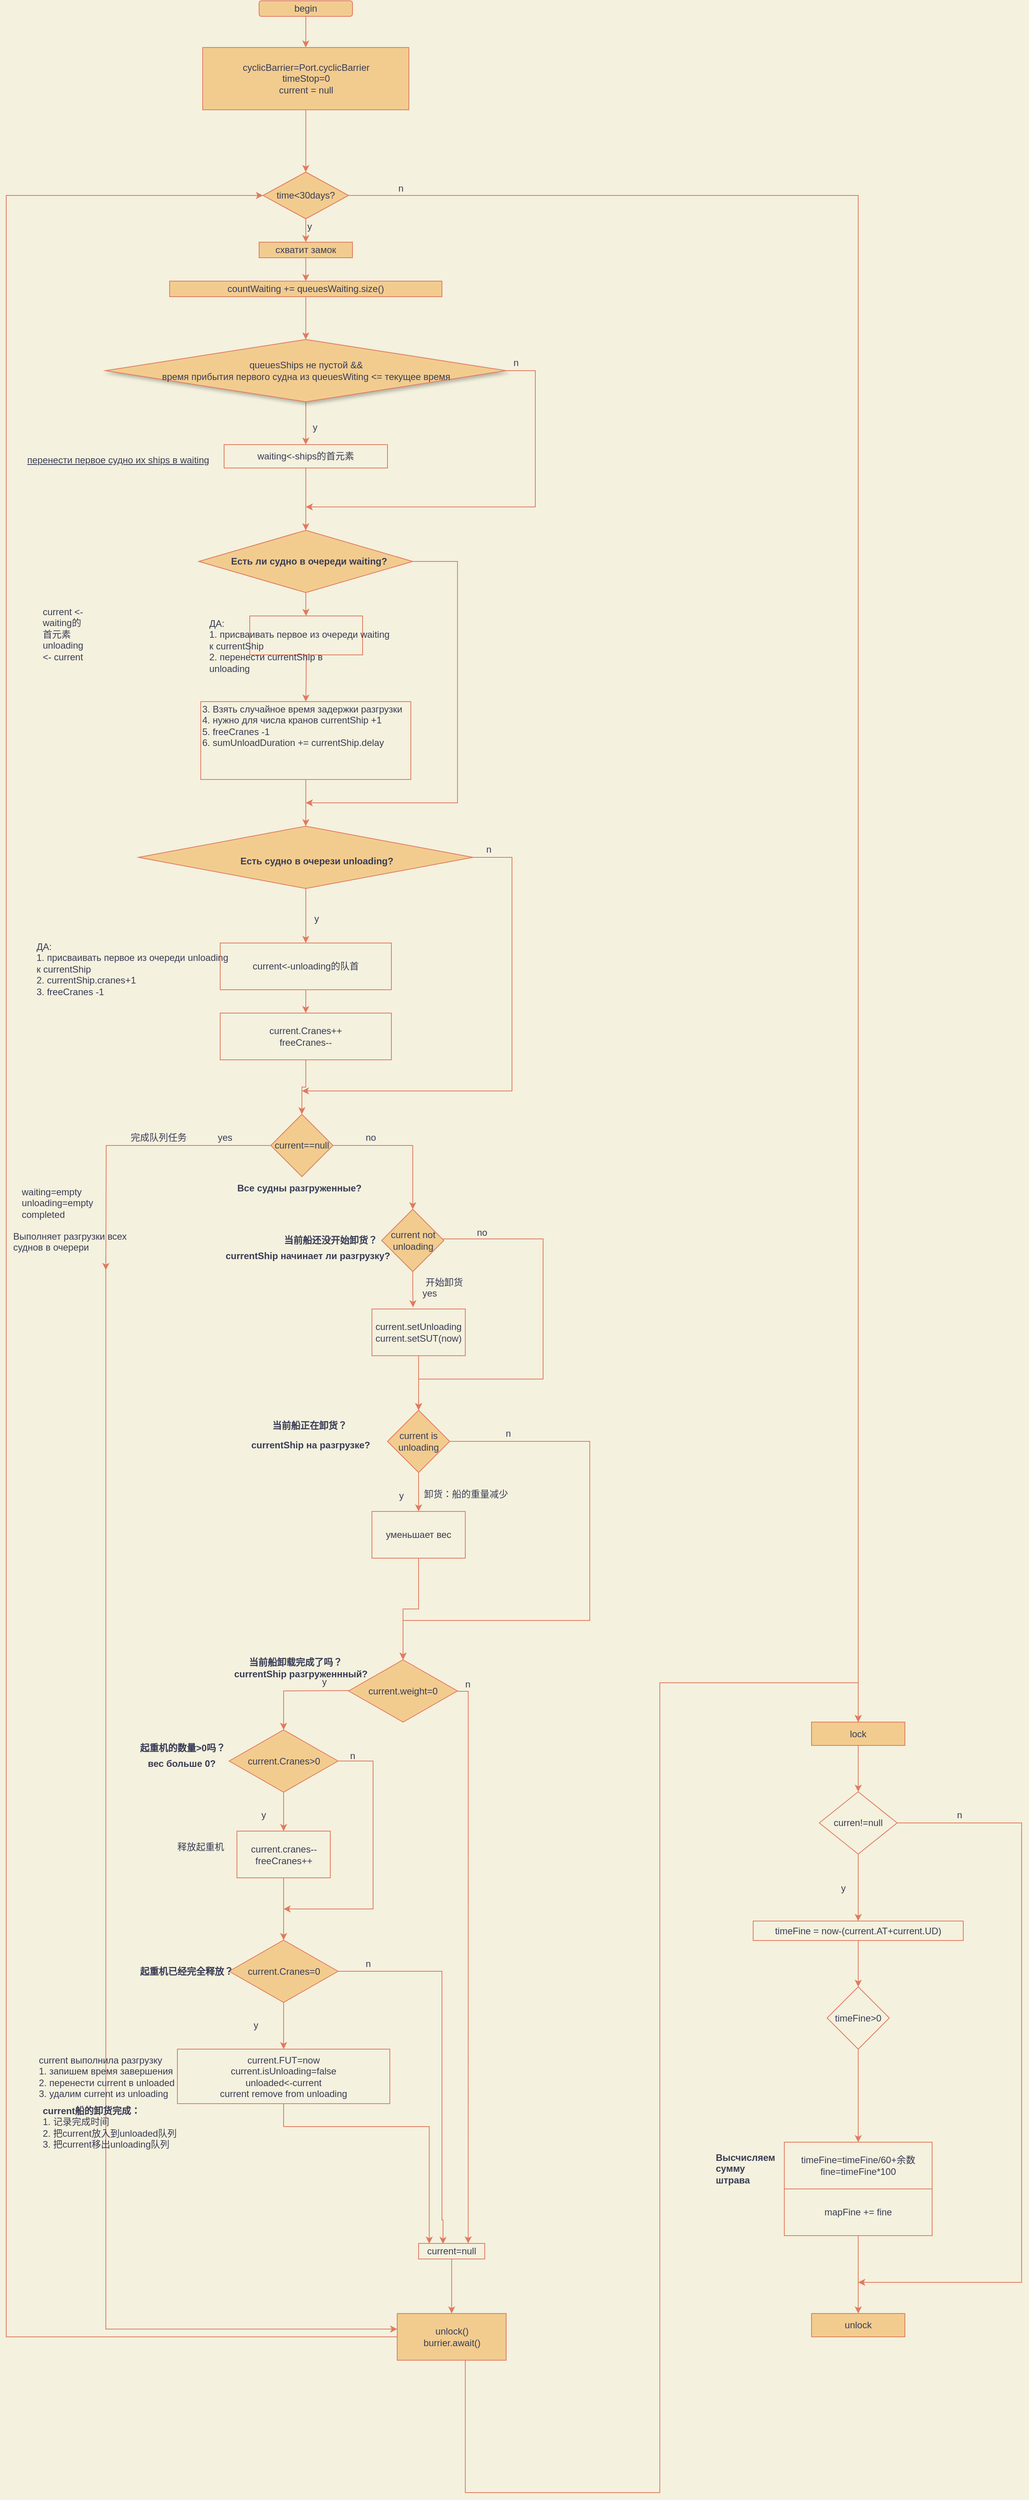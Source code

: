 <mxfile version="13.7.9" type="embed"><diagram id="v1COSUZNSgXPQDsdeVOm" name="? 1 ?"><mxGraphModel dx="781" dy="446" grid="1" gridSize="10" guides="1" tooltips="1" connect="1" arrows="1" fold="1" page="1" pageScale="1" pageWidth="4681" pageHeight="3300" background="#F4F1DE" math="0" shadow="0"><root><mxCell id="0"/><mxCell id="1" parent="0"/><mxCell id="39" value="&lt;span style=&quot;white-space: normal&quot;&gt;&lt;br&gt;&lt;/span&gt;" style="rounded=0;whiteSpace=wrap;html=1;fillColor=none;strokeColor=#E07A5F;fontColor=#393C56;" parent="1" vertex="1"><mxGeometry x="1053" y="820" width="145" height="50" as="geometry"/></mxCell><mxCell id="5" value="" style="edgeStyle=orthogonalEdgeStyle;rounded=0;orthogonalLoop=1;jettySize=auto;html=1;entryX=0.5;entryY=0;entryDx=0;entryDy=0;labelBackgroundColor=#F4F1DE;strokeColor=#E07A5F;fontColor=#393C56;" parent="1" source="2" target="3" edge="1"><mxGeometry relative="1" as="geometry"><mxPoint x="1125" y="130" as="targetPoint"/></mxGeometry></mxCell><mxCell id="2" value="begin" style="rounded=1;whiteSpace=wrap;html=1;fillColor=#F2CC8F;strokeColor=#E07A5F;fontColor=#393C56;" parent="1" vertex="1"><mxGeometry x="1065" y="30" width="120" height="20" as="geometry"/></mxCell><mxCell id="119" style="edgeStyle=orthogonalEdgeStyle;rounded=0;orthogonalLoop=1;jettySize=auto;html=1;entryX=0.5;entryY=0;entryDx=0;entryDy=0;labelBackgroundColor=#F4F1DE;strokeColor=#E07A5F;fontColor=#393C56;" parent="1" source="3" target="16" edge="1"><mxGeometry relative="1" as="geometry"/></mxCell><mxCell id="3" value="cyclicBarrier=Port.cyclicBarrier&lt;br&gt;timeStop=0&lt;br&gt;current = null" style="rounded=0;whiteSpace=wrap;html=1;fillColor=#F2CC8F;strokeColor=#E07A5F;fontColor=#393C56;" parent="1" vertex="1"><mxGeometry x="992.5" y="90" width="265" height="80" as="geometry"/></mxCell><mxCell id="20" value="" style="edgeStyle=orthogonalEdgeStyle;rounded=0;orthogonalLoop=1;jettySize=auto;html=1;labelBackgroundColor=#F4F1DE;strokeColor=#E07A5F;fontColor=#393C56;" parent="1" source="16" target="21" edge="1"><mxGeometry relative="1" as="geometry"><mxPoint x="1125" y="470" as="targetPoint"/></mxGeometry></mxCell><mxCell id="158" style="edgeStyle=orthogonalEdgeStyle;rounded=0;orthogonalLoop=1;jettySize=auto;html=1;labelBackgroundColor=#F4F1DE;strokeColor=#E07A5F;fontColor=#393C56;" parent="1" source="16" target="102" edge="1"><mxGeometry relative="1" as="geometry"/></mxCell><mxCell id="16" value="time&amp;lt;30days?" style="rhombus;whiteSpace=wrap;html=1;fillColor=#F2CC8F;strokeColor=#E07A5F;fontColor=#393C56;" parent="1" vertex="1"><mxGeometry x="1070" y="250" width="110" height="60" as="geometry"/></mxCell><mxCell id="24" value="" style="edgeStyle=orthogonalEdgeStyle;rounded=0;orthogonalLoop=1;jettySize=auto;html=1;labelBackgroundColor=#F4F1DE;strokeColor=#E07A5F;fontColor=#393C56;" parent="1" source="21" target="23" edge="1"><mxGeometry relative="1" as="geometry"/></mxCell><mxCell id="21" value="схватит замок" style="rounded=0;whiteSpace=wrap;html=1;fillColor=#F2CC8F;strokeColor=#E07A5F;fontColor=#393C56;" parent="1" vertex="1"><mxGeometry x="1065" y="340" width="120" height="20" as="geometry"/></mxCell><mxCell id="31" style="edgeStyle=orthogonalEdgeStyle;rounded=0;orthogonalLoop=1;jettySize=auto;html=1;entryX=0.5;entryY=0;entryDx=0;entryDy=0;labelBackgroundColor=#F4F1DE;strokeColor=#E07A5F;fontColor=#393C56;" parent="1" source="23" target="29" edge="1"><mxGeometry relative="1" as="geometry"/></mxCell><mxCell id="23" value="countWaiting += queuesWaiting.size()" style="rounded=0;whiteSpace=wrap;html=1;fillColor=#F2CC8F;strokeColor=#E07A5F;fontColor=#393C56;" parent="1" vertex="1"><mxGeometry x="950" y="390" width="350" height="20" as="geometry"/></mxCell><mxCell id="22" value="y" style="text;html=1;resizable=0;points=[];autosize=1;align=left;verticalAlign=top;spacingTop=-4;fontColor=#393C56;" parent="1" vertex="1"><mxGeometry x="1125" y="310" width="20" height="20" as="geometry"/></mxCell><mxCell id="33" style="edgeStyle=orthogonalEdgeStyle;rounded=0;orthogonalLoop=1;jettySize=auto;html=1;labelBackgroundColor=#F4F1DE;strokeColor=#E07A5F;fontColor=#393C56;" parent="1" source="29" target="32" edge="1"><mxGeometry relative="1" as="geometry"/></mxCell><mxCell id="120" style="edgeStyle=orthogonalEdgeStyle;rounded=0;orthogonalLoop=1;jettySize=auto;html=1;labelBackgroundColor=#F4F1DE;strokeColor=#E07A5F;fontColor=#393C56;" parent="1" source="29" edge="1"><mxGeometry relative="1" as="geometry"><mxPoint x="1125" y="680" as="targetPoint"/><Array as="points"><mxPoint x="1420" y="505"/></Array></mxGeometry></mxCell><mxCell id="29" value="queuesShips не пустой &amp;amp;&amp;amp; &lt;br&gt;время прибытия первого судна из queuesWiting &amp;lt;= текущее время" style="rhombus;whiteSpace=wrap;html=1;shadow=1;fillColor=#F2CC8F;strokeColor=#E07A5F;fontColor=#393C56;" parent="1" vertex="1"><mxGeometry x="867.5" y="465" width="515" height="80" as="geometry"/></mxCell><mxCell id="35" style="edgeStyle=orthogonalEdgeStyle;rounded=0;orthogonalLoop=1;jettySize=auto;html=1;labelBackgroundColor=#F4F1DE;strokeColor=#E07A5F;fontColor=#393C56;" parent="1" source="32" target="34" edge="1"><mxGeometry relative="1" as="geometry"/></mxCell><mxCell id="32" value="waiting&amp;lt;-ships的首元素" style="rounded=0;whiteSpace=wrap;html=1;fillColor=none;strokeColor=#E07A5F;fontColor=#393C56;" parent="1" vertex="1"><mxGeometry x="1020" y="600" width="210" height="30" as="geometry"/></mxCell><mxCell id="40" style="edgeStyle=orthogonalEdgeStyle;rounded=0;orthogonalLoop=1;jettySize=auto;html=1;entryX=0.5;entryY=0;entryDx=0;entryDy=0;labelBackgroundColor=#F4F1DE;strokeColor=#E07A5F;fontColor=#393C56;" parent="1" source="34" target="39" edge="1"><mxGeometry relative="1" as="geometry"/></mxCell><mxCell id="126" style="edgeStyle=orthogonalEdgeStyle;rounded=0;orthogonalLoop=1;jettySize=auto;html=1;labelBackgroundColor=#F4F1DE;strokeColor=#E07A5F;fontColor=#393C56;" parent="1" source="34" edge="1"><mxGeometry relative="1" as="geometry"><mxPoint x="1125" y="1060" as="targetPoint"/><Array as="points"><mxPoint x="1320" y="750"/><mxPoint x="1320" y="1060"/></Array></mxGeometry></mxCell><mxCell id="34" value="" style="rhombus;whiteSpace=wrap;html=1;fillColor=#F2CC8F;strokeColor=#E07A5F;fontColor=#393C56;" parent="1" vertex="1"><mxGeometry x="987.5" y="710" width="275" height="80" as="geometry"/></mxCell><mxCell id="125" style="edgeStyle=orthogonalEdgeStyle;rounded=0;orthogonalLoop=1;jettySize=auto;html=1;entryX=0.5;entryY=0;entryDx=0;entryDy=0;labelBackgroundColor=#F4F1DE;strokeColor=#E07A5F;fontColor=#393C56;" parent="1" source="36" target="43" edge="1"><mxGeometry relative="1" as="geometry"/></mxCell><mxCell id="36" value="" style="rounded=0;whiteSpace=wrap;html=1;fillColor=none;strokeColor=#E07A5F;fontColor=#393C56;" parent="1" vertex="1"><mxGeometry x="990" y="930" width="270" height="100" as="geometry"/></mxCell><mxCell id="41" style="edgeStyle=orthogonalEdgeStyle;rounded=0;orthogonalLoop=1;jettySize=auto;html=1;entryX=0.5;entryY=0;entryDx=0;entryDy=0;labelBackgroundColor=#F4F1DE;strokeColor=#E07A5F;fontColor=#393C56;" parent="1" source="39" target="36" edge="1"><mxGeometry relative="1" as="geometry"/></mxCell><mxCell id="128" style="edgeStyle=orthogonalEdgeStyle;rounded=0;orthogonalLoop=1;jettySize=auto;html=1;labelBackgroundColor=#F4F1DE;strokeColor=#E07A5F;fontColor=#393C56;" parent="1" source="43" target="44" edge="1"><mxGeometry relative="1" as="geometry"/></mxCell><mxCell id="130" style="edgeStyle=orthogonalEdgeStyle;rounded=0;orthogonalLoop=1;jettySize=auto;html=1;labelBackgroundColor=#F4F1DE;strokeColor=#E07A5F;fontColor=#393C56;" parent="1" source="43" edge="1"><mxGeometry relative="1" as="geometry"><mxPoint x="1120" y="1430" as="targetPoint"/><Array as="points"><mxPoint x="1390" y="1130"/></Array></mxGeometry></mxCell><mxCell id="43" value="" style="rhombus;whiteSpace=wrap;html=1;fillColor=#F2CC8F;strokeColor=#E07A5F;fontColor=#393C56;" parent="1" vertex="1"><mxGeometry x="910" y="1090" width="430" height="80" as="geometry"/></mxCell><mxCell id="46" value="" style="edgeStyle=orthogonalEdgeStyle;rounded=0;orthogonalLoop=1;jettySize=auto;html=1;labelBackgroundColor=#F4F1DE;strokeColor=#E07A5F;fontColor=#393C56;" parent="1" source="44" target="45" edge="1"><mxGeometry relative="1" as="geometry"/></mxCell><mxCell id="44" value="current&amp;lt;-unloading的队首" style="rounded=0;whiteSpace=wrap;html=1;fillColor=none;strokeColor=#E07A5F;fontColor=#393C56;" parent="1" vertex="1"><mxGeometry x="1015" y="1240" width="220" height="60" as="geometry"/></mxCell><mxCell id="129" style="edgeStyle=orthogonalEdgeStyle;rounded=0;orthogonalLoop=1;jettySize=auto;html=1;entryX=0.5;entryY=0;entryDx=0;entryDy=0;labelBackgroundColor=#F4F1DE;strokeColor=#E07A5F;fontColor=#393C56;" parent="1" source="45" target="47" edge="1"><mxGeometry relative="1" as="geometry"/></mxCell><mxCell id="45" value="current.Cranes++&lt;br&gt;freeCranes--" style="rounded=0;whiteSpace=wrap;html=1;fillColor=none;strokeColor=#E07A5F;fontColor=#393C56;" parent="1" vertex="1"><mxGeometry x="1015" y="1330" width="220" height="60" as="geometry"/></mxCell><mxCell id="49" style="edgeStyle=orthogonalEdgeStyle;rounded=0;orthogonalLoop=1;jettySize=auto;html=1;labelBackgroundColor=#F4F1DE;strokeColor=#E07A5F;fontColor=#393C56;" parent="1" source="47" edge="1"><mxGeometry relative="1" as="geometry"><mxPoint x="868" y="1660" as="targetPoint"/></mxGeometry></mxCell><mxCell id="52" style="edgeStyle=orthogonalEdgeStyle;rounded=0;orthogonalLoop=1;jettySize=auto;html=1;entryX=0.5;entryY=0;entryDx=0;entryDy=0;labelBackgroundColor=#F4F1DE;strokeColor=#E07A5F;fontColor=#393C56;" parent="1" source="47" target="51" edge="1"><mxGeometry relative="1" as="geometry"/></mxCell><mxCell id="47" value="current==null" style="rhombus;whiteSpace=wrap;html=1;fillColor=#F2CC8F;strokeColor=#E07A5F;fontColor=#393C56;" parent="1" vertex="1"><mxGeometry x="1080" y="1460" width="80" height="80" as="geometry"/></mxCell><mxCell id="134" style="edgeStyle=orthogonalEdgeStyle;rounded=0;orthogonalLoop=1;jettySize=auto;html=1;labelBackgroundColor=#F4F1DE;strokeColor=#E07A5F;fontColor=#393C56;" parent="1" target="80" edge="1"><mxGeometry relative="1" as="geometry"><mxPoint x="810" y="3020" as="targetPoint"/><mxPoint x="868" y="1642" as="sourcePoint"/><Array as="points"><mxPoint x="868" y="3020"/></Array></mxGeometry></mxCell><mxCell id="50" value="yes" style="text;html=1;resizable=0;points=[];autosize=1;align=left;verticalAlign=top;spacingTop=-4;fontColor=#393C56;" parent="1" vertex="1"><mxGeometry x="1010" y="1480" width="30" height="20" as="geometry"/></mxCell><mxCell id="82" style="edgeStyle=orthogonalEdgeStyle;rounded=0;orthogonalLoop=1;jettySize=auto;html=1;entryX=0.44;entryY=-0.036;entryDx=0;entryDy=0;entryPerimeter=0;labelBackgroundColor=#F4F1DE;strokeColor=#E07A5F;fontColor=#393C56;" parent="1" source="51" target="54" edge="1"><mxGeometry relative="1" as="geometry"/></mxCell><mxCell id="86" style="edgeStyle=orthogonalEdgeStyle;rounded=0;orthogonalLoop=1;jettySize=auto;html=1;labelBackgroundColor=#F4F1DE;strokeColor=#E07A5F;fontColor=#393C56;" parent="1" source="51" target="56" edge="1"><mxGeometry relative="1" as="geometry"><Array as="points"><mxPoint x="1430" y="1620"/><mxPoint x="1430" y="1800"/><mxPoint x="1270" y="1800"/></Array></mxGeometry></mxCell><mxCell id="51" value="current not unloading" style="rhombus;whiteSpace=wrap;html=1;fillColor=#F2CC8F;strokeColor=#E07A5F;fontColor=#393C56;" parent="1" vertex="1"><mxGeometry x="1222.5" y="1582" width="80" height="80" as="geometry"/></mxCell><mxCell id="53" value="no" style="text;html=1;resizable=0;points=[];autosize=1;align=left;verticalAlign=top;spacingTop=-4;fontColor=#393C56;" parent="1" vertex="1"><mxGeometry x="1200" y="1480" width="30" height="20" as="geometry"/></mxCell><mxCell id="83" style="edgeStyle=orthogonalEdgeStyle;rounded=0;orthogonalLoop=1;jettySize=auto;html=1;entryX=0.5;entryY=0;entryDx=0;entryDy=0;labelBackgroundColor=#F4F1DE;strokeColor=#E07A5F;fontColor=#393C56;" parent="1" source="54" target="56" edge="1"><mxGeometry relative="1" as="geometry"/></mxCell><mxCell id="54" value="current.setUnloading&lt;br&gt;current.setSUT(now)" style="rounded=0;whiteSpace=wrap;html=1;fillColor=none;strokeColor=#E07A5F;fontColor=#393C56;" parent="1" vertex="1"><mxGeometry x="1210" y="1710" width="120" height="60" as="geometry"/></mxCell><mxCell id="90" style="edgeStyle=orthogonalEdgeStyle;rounded=0;orthogonalLoop=1;jettySize=auto;html=1;labelBackgroundColor=#F4F1DE;strokeColor=#E07A5F;fontColor=#393C56;" parent="1" source="56" target="57" edge="1"><mxGeometry relative="1" as="geometry"/></mxCell><mxCell id="92" style="edgeStyle=orthogonalEdgeStyle;rounded=0;orthogonalLoop=1;jettySize=auto;html=1;entryX=0.5;entryY=0;entryDx=0;entryDy=0;labelBackgroundColor=#F4F1DE;strokeColor=#E07A5F;fontColor=#393C56;" parent="1" source="56" target="58" edge="1"><mxGeometry relative="1" as="geometry"><mxPoint x="1480" y="2140" as="targetPoint"/><Array as="points"><mxPoint x="1490" y="1880"/><mxPoint x="1490" y="2110"/><mxPoint x="1250" y="2110"/></Array></mxGeometry></mxCell><mxCell id="56" value="current is unloading" style="rhombus;whiteSpace=wrap;html=1;fillColor=#F2CC8F;strokeColor=#E07A5F;fontColor=#393C56;" parent="1" vertex="1"><mxGeometry x="1230" y="1840" width="80" height="80" as="geometry"/></mxCell><mxCell id="91" style="edgeStyle=orthogonalEdgeStyle;rounded=0;orthogonalLoop=1;jettySize=auto;html=1;entryX=0.5;entryY=0;entryDx=0;entryDy=0;labelBackgroundColor=#F4F1DE;strokeColor=#E07A5F;fontColor=#393C56;" parent="1" source="57" target="58" edge="1"><mxGeometry relative="1" as="geometry"/></mxCell><mxCell id="57" value="&lt;span style=&quot;text-align: left&quot;&gt;уменьшает вес&lt;/span&gt;" style="rounded=0;whiteSpace=wrap;html=1;fillColor=none;strokeColor=#E07A5F;fontColor=#393C56;" parent="1" vertex="1"><mxGeometry x="1210" y="1970" width="120" height="60" as="geometry"/></mxCell><mxCell id="64" style="edgeStyle=orthogonalEdgeStyle;rounded=0;orthogonalLoop=1;jettySize=auto;html=1;labelBackgroundColor=#F4F1DE;strokeColor=#E07A5F;fontColor=#393C56;" parent="1" target="60" edge="1"><mxGeometry relative="1" as="geometry"><mxPoint x="1182.375" y="2200" as="sourcePoint"/></mxGeometry></mxCell><mxCell id="79" style="edgeStyle=orthogonalEdgeStyle;rounded=0;orthogonalLoop=1;jettySize=auto;html=1;entryX=0.75;entryY=0;entryDx=0;entryDy=0;labelBackgroundColor=#F4F1DE;strokeColor=#E07A5F;fontColor=#393C56;" parent="1" target="74" edge="1"><mxGeometry relative="1" as="geometry"><mxPoint x="1320.625" y="2200" as="sourcePoint"/><Array as="points"><mxPoint x="1321" y="2201"/><mxPoint x="1334" y="2201"/></Array><mxPoint x="1330" y="2850" as="targetPoint"/></mxGeometry></mxCell><mxCell id="58" value="current.weight=0" style="rhombus;whiteSpace=wrap;html=1;fillColor=#F2CC8F;strokeColor=#E07A5F;fontColor=#393C56;" parent="1" vertex="1"><mxGeometry x="1180" y="2160.5" width="140" height="80" as="geometry"/></mxCell><mxCell id="65" style="edgeStyle=orthogonalEdgeStyle;rounded=0;orthogonalLoop=1;jettySize=auto;html=1;entryX=0.5;entryY=0;entryDx=0;entryDy=0;labelBackgroundColor=#F4F1DE;strokeColor=#E07A5F;fontColor=#393C56;" parent="1" source="60" target="61" edge="1"><mxGeometry relative="1" as="geometry"/></mxCell><mxCell id="69" style="edgeStyle=orthogonalEdgeStyle;rounded=0;orthogonalLoop=1;jettySize=auto;html=1;labelBackgroundColor=#F4F1DE;strokeColor=#E07A5F;fontColor=#393C56;" parent="1" source="60" edge="1"><mxGeometry relative="1" as="geometry"><mxPoint x="1096.5" y="2480.5" as="targetPoint"/><Array as="points"><mxPoint x="1211.5" y="2290.5"/><mxPoint x="1211.5" y="2480.5"/><mxPoint x="1166.5" y="2480.5"/></Array></mxGeometry></mxCell><mxCell id="60" value="current.Cranes&amp;gt;0" style="rhombus;whiteSpace=wrap;html=1;fillColor=#F2CC8F;strokeColor=#E07A5F;fontColor=#393C56;" parent="1" vertex="1"><mxGeometry x="1026.5" y="2250.5" width="140" height="80" as="geometry"/></mxCell><mxCell id="66" style="edgeStyle=orthogonalEdgeStyle;rounded=0;orthogonalLoop=1;jettySize=auto;html=1;labelBackgroundColor=#F4F1DE;strokeColor=#E07A5F;fontColor=#393C56;" parent="1" source="61" target="62" edge="1"><mxGeometry relative="1" as="geometry"/></mxCell><mxCell id="61" value="current.cranes--&lt;br&gt;freeCranes++" style="rounded=0;whiteSpace=wrap;html=1;fillColor=none;strokeColor=#E07A5F;fontColor=#393C56;" parent="1" vertex="1"><mxGeometry x="1036.5" y="2380.5" width="120" height="60" as="geometry"/></mxCell><mxCell id="73" style="edgeStyle=orthogonalEdgeStyle;rounded=0;orthogonalLoop=1;jettySize=auto;html=1;entryX=0.5;entryY=0;entryDx=0;entryDy=0;labelBackgroundColor=#F4F1DE;strokeColor=#E07A5F;fontColor=#393C56;" parent="1" source="62" target="63" edge="1"><mxGeometry relative="1" as="geometry"/></mxCell><mxCell id="76" style="edgeStyle=orthogonalEdgeStyle;rounded=0;orthogonalLoop=1;jettySize=auto;html=1;entryX=0.369;entryY=0.033;entryDx=0;entryDy=0;entryPerimeter=0;labelBackgroundColor=#F4F1DE;strokeColor=#E07A5F;fontColor=#393C56;" parent="1" source="62" target="74" edge="1"><mxGeometry relative="1" as="geometry"><mxPoint x="1313" y="2880" as="targetPoint"/><Array as="points"><mxPoint x="1300" y="2561"/><mxPoint x="1300" y="2880"/><mxPoint x="1301" y="2880"/></Array></mxGeometry></mxCell><mxCell id="62" value="current.Cranes=0" style="rhombus;whiteSpace=wrap;html=1;fillColor=#F2CC8F;strokeColor=#E07A5F;fontColor=#393C56;" parent="1" vertex="1"><mxGeometry x="1026.5" y="2520.5" width="140" height="80" as="geometry"/></mxCell><mxCell id="75" style="edgeStyle=orthogonalEdgeStyle;rounded=0;orthogonalLoop=1;jettySize=auto;html=1;entryX=0.161;entryY=0.016;entryDx=0;entryDy=0;entryPerimeter=0;labelBackgroundColor=#F4F1DE;strokeColor=#E07A5F;fontColor=#393C56;" parent="1" source="63" target="74" edge="1"><mxGeometry relative="1" as="geometry"><Array as="points"><mxPoint x="1097" y="2760"/><mxPoint x="1284" y="2760"/></Array></mxGeometry></mxCell><mxCell id="63" value="current.FUT=now&lt;br&gt;current.isUnloading=false&lt;br&gt;unloaded&amp;lt;-current&lt;br&gt;current remove from unloading" style="rounded=0;whiteSpace=wrap;html=1;fillColor=none;strokeColor=#E07A5F;fontColor=#393C56;" parent="1" vertex="1"><mxGeometry x="960" y="2660.5" width="273" height="70" as="geometry"/></mxCell><mxCell id="81" value="" style="edgeStyle=orthogonalEdgeStyle;rounded=0;orthogonalLoop=1;jettySize=auto;html=1;labelBackgroundColor=#F4F1DE;strokeColor=#E07A5F;fontColor=#393C56;" parent="1" source="74" target="80" edge="1"><mxGeometry relative="1" as="geometry"/></mxCell><mxCell id="74" value="current=null" style="rounded=0;whiteSpace=wrap;html=1;fillColor=none;strokeColor=#E07A5F;fontColor=#393C56;" parent="1" vertex="1"><mxGeometry x="1270" y="2910" width="85" height="20" as="geometry"/></mxCell><mxCell id="101" style="edgeStyle=orthogonalEdgeStyle;rounded=0;orthogonalLoop=1;jettySize=auto;html=1;entryX=0;entryY=0.5;entryDx=0;entryDy=0;labelBackgroundColor=#F4F1DE;strokeColor=#E07A5F;fontColor=#393C56;" parent="1" source="80" target="16" edge="1"><mxGeometry relative="1" as="geometry"><mxPoint x="650" y="300" as="targetPoint"/><Array as="points"><mxPoint x="740" y="3030"/><mxPoint x="740" y="280"/></Array></mxGeometry></mxCell><mxCell id="157" style="edgeStyle=orthogonalEdgeStyle;rounded=0;orthogonalLoop=1;jettySize=auto;html=1;entryX=0.5;entryY=0;entryDx=0;entryDy=0;labelBackgroundColor=#F4F1DE;strokeColor=#E07A5F;fontColor=#393C56;" parent="1" source="80" target="102" edge="1"><mxGeometry relative="1" as="geometry"><mxPoint x="1590" y="2190" as="targetPoint"/><Array as="points"><mxPoint x="1330" y="3230"/><mxPoint x="1580" y="3230"/><mxPoint x="1580" y="2190"/><mxPoint x="1835" y="2190"/></Array></mxGeometry></mxCell><mxCell id="80" value="unlock()&lt;br&gt;burrier.await()" style="rounded=0;whiteSpace=wrap;html=1;fillColor=#F2CC8F;strokeColor=#E07A5F;fontColor=#393C56;" parent="1" vertex="1"><mxGeometry x="1242.5" y="3000" width="140" height="60" as="geometry"/></mxCell><mxCell id="87" value="no" style="text;html=1;resizable=0;points=[];autosize=1;align=left;verticalAlign=top;spacingTop=-4;fontColor=#393C56;" parent="1" vertex="1"><mxGeometry x="1343" y="1602" width="30" height="20" as="geometry"/></mxCell><mxCell id="88" value="yes" style="text;html=1;resizable=0;points=[];autosize=1;align=left;verticalAlign=top;spacingTop=-4;fontColor=#393C56;" parent="1" vertex="1"><mxGeometry x="1273" y="1680" width="30" height="20" as="geometry"/></mxCell><mxCell id="93" value="n" style="text;html=1;resizable=0;points=[];autosize=1;align=left;verticalAlign=top;spacingTop=-4;fontColor=#393C56;" parent="1" vertex="1"><mxGeometry x="1380" y="1860" width="20" height="20" as="geometry"/></mxCell><mxCell id="94" value="y" style="text;html=1;resizable=0;points=[];autosize=1;align=left;verticalAlign=top;spacingTop=-4;fontColor=#393C56;" parent="1" vertex="1"><mxGeometry x="1242.5" y="1940" width="20" height="20" as="geometry"/></mxCell><mxCell id="95" value="n" style="text;html=1;resizable=0;points=[];autosize=1;align=left;verticalAlign=top;spacingTop=-4;fontColor=#393C56;" parent="1" vertex="1"><mxGeometry x="1200" y="2540.5" width="20" height="20" as="geometry"/></mxCell><mxCell id="96" value="y" style="text;html=1;resizable=0;points=[];autosize=1;align=left;verticalAlign=top;spacingTop=-4;fontColor=#393C56;" parent="1" vertex="1"><mxGeometry x="1056" y="2620" width="20" height="20" as="geometry"/></mxCell><mxCell id="97" value="n" style="text;html=1;resizable=0;points=[];autosize=1;align=left;verticalAlign=top;spacingTop=-4;fontColor=#393C56;" parent="1" vertex="1"><mxGeometry x="1180" y="2274" width="20" height="20" as="geometry"/></mxCell><mxCell id="98" value="y" style="text;html=1;resizable=0;points=[];autosize=1;align=left;verticalAlign=top;spacingTop=-4;fontColor=#393C56;" parent="1" vertex="1"><mxGeometry x="1066" y="2350" width="20" height="20" as="geometry"/></mxCell><mxCell id="99" value="y" style="text;html=1;resizable=0;points=[];autosize=1;align=left;verticalAlign=top;spacingTop=-4;fontColor=#393C56;" parent="1" vertex="1"><mxGeometry x="1144" y="2179" width="20" height="20" as="geometry"/></mxCell><mxCell id="100" value="n" style="text;html=1;resizable=0;points=[];autosize=1;align=left;verticalAlign=top;spacingTop=-4;fontColor=#393C56;" parent="1" vertex="1"><mxGeometry x="1328" y="2182" width="20" height="20" as="geometry"/></mxCell><mxCell id="115" style="edgeStyle=orthogonalEdgeStyle;rounded=0;orthogonalLoop=1;jettySize=auto;html=1;entryX=0.5;entryY=0;entryDx=0;entryDy=0;labelBackgroundColor=#F4F1DE;strokeColor=#E07A5F;fontColor=#393C56;" parent="1" source="102" target="103" edge="1"><mxGeometry relative="1" as="geometry"/></mxCell><mxCell id="102" value="lock" style="rounded=0;whiteSpace=wrap;html=1;fillColor=#F2CC8F;strokeColor=#E07A5F;fontColor=#393C56;" parent="1" vertex="1"><mxGeometry x="1775" y="2240.5" width="120" height="30" as="geometry"/></mxCell><mxCell id="117" style="edgeStyle=orthogonalEdgeStyle;rounded=0;orthogonalLoop=1;jettySize=auto;html=1;exitX=1;exitY=0.5;exitDx=0;exitDy=0;labelBackgroundColor=#F4F1DE;strokeColor=#E07A5F;fontColor=#393C56;" parent="1" source="103" edge="1"><mxGeometry relative="1" as="geometry"><mxPoint x="1835" y="2960" as="targetPoint"/><Array as="points"><mxPoint x="2045" y="2370"/><mxPoint x="2045" y="2960"/></Array></mxGeometry></mxCell><mxCell id="118" style="edgeStyle=orthogonalEdgeStyle;rounded=0;orthogonalLoop=1;jettySize=auto;html=1;entryX=0.5;entryY=0;entryDx=0;entryDy=0;labelBackgroundColor=#F4F1DE;strokeColor=#E07A5F;fontColor=#393C56;" parent="1" source="103" target="104" edge="1"><mxGeometry relative="1" as="geometry"/></mxCell><mxCell id="103" value="curren!=null" style="rhombus;whiteSpace=wrap;html=1;fillColor=none;strokeColor=#E07A5F;fontColor=#393C56;" parent="1" vertex="1"><mxGeometry x="1785" y="2330" width="100" height="80" as="geometry"/></mxCell><mxCell id="114" style="edgeStyle=orthogonalEdgeStyle;rounded=0;orthogonalLoop=1;jettySize=auto;html=1;labelBackgroundColor=#F4F1DE;strokeColor=#E07A5F;fontColor=#393C56;" parent="1" source="104" target="107" edge="1"><mxGeometry relative="1" as="geometry"/></mxCell><mxCell id="104" value="timeFine = now-(current.AT+current.UD)" style="rounded=0;whiteSpace=wrap;html=1;fillColor=none;strokeColor=#E07A5F;fontColor=#393C56;" parent="1" vertex="1"><mxGeometry x="1700" y="2496" width="270" height="25" as="geometry"/></mxCell><mxCell id="110" style="edgeStyle=orthogonalEdgeStyle;rounded=0;orthogonalLoop=1;jettySize=auto;html=1;labelBackgroundColor=#F4F1DE;strokeColor=#E07A5F;fontColor=#393C56;" parent="1" source="107" target="108" edge="1"><mxGeometry relative="1" as="geometry"/></mxCell><mxCell id="107" value="timeFine&amp;gt;0" style="rhombus;whiteSpace=wrap;html=1;fillColor=none;strokeColor=#E07A5F;fontColor=#393C56;" parent="1" vertex="1"><mxGeometry x="1795" y="2580.5" width="80" height="80" as="geometry"/></mxCell><mxCell id="108" value="timeFine=timeFine/60+余数&lt;br&gt;fine=timeFine*100" style="rounded=0;whiteSpace=wrap;html=1;fillColor=none;strokeColor=#E07A5F;fontColor=#393C56;" parent="1" vertex="1"><mxGeometry x="1740" y="2780" width="190" height="60" as="geometry"/></mxCell><mxCell id="113" style="edgeStyle=orthogonalEdgeStyle;rounded=0;orthogonalLoop=1;jettySize=auto;html=1;entryX=0.5;entryY=0;entryDx=0;entryDy=0;labelBackgroundColor=#F4F1DE;strokeColor=#E07A5F;fontColor=#393C56;" parent="1" source="109" target="112" edge="1"><mxGeometry relative="1" as="geometry"/></mxCell><mxCell id="109" value="mapFine += fine" style="rounded=0;whiteSpace=wrap;html=1;fillColor=none;strokeColor=#E07A5F;fontColor=#393C56;" parent="1" vertex="1"><mxGeometry x="1740" y="2840" width="190" height="60" as="geometry"/></mxCell><mxCell id="112" value="unlock" style="rounded=0;whiteSpace=wrap;html=1;fillColor=#F2CC8F;strokeColor=#E07A5F;fontColor=#393C56;" parent="1" vertex="1"><mxGeometry x="1775" y="3000" width="120" height="30" as="geometry"/></mxCell><mxCell id="121" value="y" style="text;html=1;resizable=0;points=[];autosize=1;align=left;verticalAlign=top;spacingTop=-4;fontColor=#393C56;" parent="1" vertex="1"><mxGeometry x="1132" y="568" width="20" height="20" as="geometry"/></mxCell><mxCell id="122" value="n" style="text;html=1;resizable=0;points=[];autosize=1;align=left;verticalAlign=top;spacingTop=-4;fontColor=#393C56;" parent="1" vertex="1"><mxGeometry x="1390" y="485" width="20" height="20" as="geometry"/></mxCell><mxCell id="131" value="n" style="text;html=1;resizable=0;points=[];autosize=1;align=left;verticalAlign=top;spacingTop=-4;fontColor=#393C56;" parent="1" vertex="1"><mxGeometry x="1355" y="1110" width="20" height="20" as="geometry"/></mxCell><mxCell id="132" value="y" style="text;html=1;resizable=0;points=[];autosize=1;align=left;verticalAlign=top;spacingTop=-4;fontColor=#393C56;" parent="1" vertex="1"><mxGeometry x="1134" y="1199" width="20" height="20" as="geometry"/></mxCell><mxCell id="136" value="waiting=empty&lt;br&gt;unloading=empty&lt;br&gt;completed" style="text;html=1;resizable=0;points=[];autosize=1;align=left;verticalAlign=top;spacingTop=-4;fontColor=#393C56;" parent="1" vertex="1"><mxGeometry x="757.5" y="1550" width="110" height="40" as="geometry"/></mxCell><mxCell id="137" value="完成队列任务" style="text;html=1;resizable=0;points=[];autosize=1;align=left;verticalAlign=top;spacingTop=-4;fontColor=#393C56;" parent="1" vertex="1"><mxGeometry x="897.5" y="1480" width="90" height="20" as="geometry"/></mxCell><mxCell id="138" value="开始卸货" style="text;html=1;resizable=0;points=[];autosize=1;align=left;verticalAlign=top;spacingTop=-4;fontColor=#393C56;" parent="1" vertex="1"><mxGeometry x="1277" y="1666" width="60" height="20" as="geometry"/></mxCell><mxCell id="139" value="卸货：船的重量减少" style="text;html=1;resizable=0;points=[];autosize=1;align=left;verticalAlign=top;spacingTop=-4;fontColor=#393C56;" parent="1" vertex="1"><mxGeometry x="1275" y="1938" width="120" height="20" as="geometry"/></mxCell><mxCell id="140" value="&lt;b&gt;当前船卸载完成了吗？&lt;/b&gt;" style="text;html=1;resizable=0;points=[];autosize=1;align=left;verticalAlign=top;spacingTop=-4;fontColor=#393C56;" parent="1" vertex="1"><mxGeometry x="1050" y="2154" width="140" height="20" as="geometry"/></mxCell><mxCell id="141" value="&lt;b&gt;起重机的数量&amp;gt;0吗？&lt;/b&gt;" style="text;html=1;resizable=0;points=[];autosize=1;align=left;verticalAlign=top;spacingTop=-4;fontColor=#393C56;" parent="1" vertex="1"><mxGeometry x="910" y="2264" width="130" height="20" as="geometry"/></mxCell><mxCell id="142" value="释放起重机" style="text;html=1;resizable=0;points=[];autosize=1;align=left;verticalAlign=top;spacingTop=-4;fontColor=#393C56;" parent="1" vertex="1"><mxGeometry x="957.5" y="2390.5" width="80" height="20" as="geometry"/></mxCell><mxCell id="143" value="&lt;b&gt;current船的卸货完成：&lt;/b&gt;&lt;br&gt;1. 记录完成时间&lt;br&gt;2. 把current放入到unloaded队列&lt;br&gt;3. 把current移出unloading队列" style="text;html=1;resizable=0;points=[];autosize=1;align=left;verticalAlign=top;spacingTop=-4;fontColor=#393C56;" parent="1" vertex="1"><mxGeometry x="785" y="2730" width="190" height="60" as="geometry"/></mxCell><mxCell id="146" value="ДА:&amp;nbsp; &lt;br&gt;1. присваивать первое из очереди waiting &lt;br&gt;к currentShip &lt;br&gt;2. перенести currentShip в&amp;nbsp;&lt;br&gt;unloading" style="text;html=1;resizable=0;points=[];autosize=1;align=left;verticalAlign=top;spacingTop=-4;fontColor=#393C56;" parent="1" vertex="1"><mxGeometry x="999" y="820" width="250" height="70" as="geometry"/></mxCell><mxCell id="148" value="&lt;b&gt;Есть ли судно в очереди waiting?&lt;/b&gt;" style="text;html=1;resizable=0;points=[];autosize=1;align=left;verticalAlign=top;spacingTop=-4;fontColor=#393C56;" parent="1" vertex="1"><mxGeometry x="1026.5" y="740" width="220" height="10" as="geometry"/></mxCell><mxCell id="150" value="&lt;u&gt;перенести первое судно их ships в waiting&lt;/u&gt;" style="text;html=1;resizable=0;points=[];autosize=1;align=left;verticalAlign=top;spacingTop=-4;fontColor=#393C56;" parent="1" vertex="1"><mxGeometry x="765" y="610" width="250" height="10" as="geometry"/></mxCell><mxCell id="151" value="&lt;b&gt;Все судны разгруженные?&lt;/b&gt;" style="text;html=1;resizable=0;points=[];autosize=1;align=left;verticalAlign=top;spacingTop=-4;fontColor=#393C56;" parent="1" vertex="1"><mxGeometry x="1035" y="1545" width="180" height="10" as="geometry"/></mxCell><mxCell id="152" value="&lt;b&gt;当前船还没开始卸货？&lt;/b&gt;" style="text;html=1;resizable=0;points=[];autosize=1;align=left;verticalAlign=top;spacingTop=-4;fontColor=#393C56;" parent="1" vertex="1"><mxGeometry x="1095" y="1612" width="140" height="20" as="geometry"/></mxCell><mxCell id="153" value="&lt;b&gt;当前船正在卸货？&lt;/b&gt;" style="text;html=1;resizable=0;points=[];autosize=1;align=left;verticalAlign=top;spacingTop=-4;fontColor=#393C56;" parent="1" vertex="1"><mxGeometry x="1080" y="1850" width="110" height="20" as="geometry"/></mxCell><mxCell id="154" value="&lt;b&gt;起重机已经完全释放？&lt;/b&gt;" style="text;html=1;resizable=0;points=[];autosize=1;align=left;verticalAlign=top;spacingTop=-4;fontColor=#393C56;" parent="1" vertex="1"><mxGeometry x="910" y="2550.5" width="140" height="20" as="geometry"/></mxCell><mxCell id="155" value="y" style="text;html=1;resizable=0;points=[];autosize=1;align=left;verticalAlign=top;spacingTop=-4;fontColor=#393C56;" parent="1" vertex="1"><mxGeometry x="1811" y="2444" width="20" height="20" as="geometry"/></mxCell><mxCell id="156" value="n" style="text;html=1;resizable=0;points=[];autosize=1;align=left;verticalAlign=top;spacingTop=-4;fontColor=#393C56;" parent="1" vertex="1"><mxGeometry x="1960" y="2350" width="20" height="20" as="geometry"/></mxCell><mxCell id="159" value="n" style="text;html=1;resizable=0;points=[];autosize=1;align=left;verticalAlign=top;spacingTop=-4;fontColor=#393C56;" parent="1" vertex="1"><mxGeometry x="1242" y="261" width="20" height="20" as="geometry"/></mxCell><mxCell id="160" value="&lt;b&gt;Высчисляем &lt;br&gt;сумму&lt;br&gt;штрава&lt;/b&gt;" style="text;html=1;resizable=0;points=[];autosize=1;align=left;verticalAlign=top;spacingTop=-4;fontColor=#393C56;" parent="1" vertex="1"><mxGeometry x="1650" y="2790" width="90" height="40" as="geometry"/></mxCell><mxCell id="162" value="3. Взять случайное время задержки разгрузки&lt;br&gt;4. нужно для числа кранов currentShip +1&lt;br&gt;5. freeCranes -1&lt;br&gt;6. sumUnloadDuration += currentShip.delay" style="text;html=1;resizable=0;points=[];autosize=1;align=left;verticalAlign=top;spacingTop=-4;fontColor=#393C56;" parent="1" vertex="1"><mxGeometry x="990" y="930" width="270" height="50" as="geometry"/></mxCell><mxCell id="163" value="&lt;b&gt;Есть судно в очерези unloading?&lt;/b&gt;" style="text;html=1;resizable=0;points=[];autosize=1;align=left;verticalAlign=top;spacingTop=-4;fontColor=#393C56;" parent="1" vertex="1"><mxGeometry x="1039" y="1125" width="210" height="10" as="geometry"/></mxCell><mxCell id="165" value="ДА:&lt;br&gt;1. присваивать первое из очереди unloading&lt;br&gt;к currentShip&lt;br&gt;2. currentShip.cranes+1&lt;br&gt;3. freeCranes -1&lt;br&gt;" style="text;html=1;resizable=0;points=[];autosize=1;align=left;verticalAlign=top;spacingTop=-4;fontColor=#393C56;" parent="1" vertex="1"><mxGeometry x="776.5" y="1235" width="260" height="70" as="geometry"/></mxCell><mxCell id="166" value="Выполняет разгрузки всех &lt;br&gt;суднов в очерери" style="text;html=1;resizable=0;points=[];autosize=1;align=left;verticalAlign=top;spacingTop=-4;fontColor=#393C56;" parent="1" vertex="1"><mxGeometry x="746.5" y="1607" width="160" height="30" as="geometry"/></mxCell><mxCell id="167" value="&lt;b&gt;currentShip начинает ли разгрузку?&lt;/b&gt;" style="text;html=1;resizable=0;points=[];autosize=1;align=left;verticalAlign=top;spacingTop=-4;fontColor=#393C56;" parent="1" vertex="1"><mxGeometry x="1020" y="1632" width="230" height="10" as="geometry"/></mxCell><mxCell id="169" value="&lt;b&gt;currentShip на разгрузке?&lt;/b&gt;" style="text;html=1;resizable=0;points=[];autosize=1;align=left;verticalAlign=top;spacingTop=-4;fontColor=#393C56;" parent="1" vertex="1"><mxGeometry x="1053" y="1875" width="170" height="10" as="geometry"/></mxCell><mxCell id="171" value="&lt;b&gt;currentShip&lt;/b&gt;&lt;b&gt;&amp;nbsp;разгруженнный?&lt;/b&gt;" style="text;html=1;resizable=0;points=[];autosize=1;align=left;verticalAlign=top;spacingTop=-4;fontColor=#393C56;" parent="1" vertex="1"><mxGeometry x="1030.5" y="2169" width="190" height="10" as="geometry"/></mxCell><mxCell id="172" value="&lt;b&gt;вес больше 0?&lt;/b&gt;" style="text;html=1;resizable=0;points=[];autosize=1;align=left;verticalAlign=top;spacingTop=-4;fontColor=#393C56;" parent="1" vertex="1"><mxGeometry x="920" y="2284" width="100" height="10" as="geometry"/></mxCell><mxCell id="174" value="current выполнила разгрузку&lt;br&gt;1. запишем время завершения&lt;br&gt;2. перенести current в unloaded&lt;br&gt;3. удалим current из unloading" style="text;html=1;fontColor=#393C56;" parent="1" vertex="1"><mxGeometry x="780" y="2661" width="180" height="70" as="geometry"/></mxCell><mxCell id="176" value="&lt;span style=&quot;text-align: center ; white-space: normal&quot;&gt;current &amp;lt;- waiting的首元素&lt;/span&gt;&lt;br style=&quot;text-align: center ; white-space: normal&quot;&gt;&lt;span style=&quot;text-align: center ; white-space: normal&quot;&gt;unloading &amp;lt;- current&lt;/span&gt;" style="text;html=1;resizable=0;points=[];autosize=1;align=left;verticalAlign=top;spacingTop=-4;fontColor=#393C56;" parent="1" vertex="1"><mxGeometry x="785" y="805" width="160" height="30" as="geometry"/></mxCell></root></mxGraphModel></diagram></mxfile>
